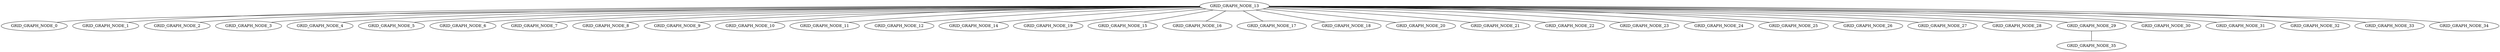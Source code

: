 graph GRID_GRAPH_BFS{
GRID_GRAPH_NODE_13 -- GRID_GRAPH_NODE_0;
GRID_GRAPH_NODE_13 -- GRID_GRAPH_NODE_1;
GRID_GRAPH_NODE_13 -- GRID_GRAPH_NODE_2;
GRID_GRAPH_NODE_13 -- GRID_GRAPH_NODE_3;
GRID_GRAPH_NODE_13 -- GRID_GRAPH_NODE_4;
GRID_GRAPH_NODE_13 -- GRID_GRAPH_NODE_5;
GRID_GRAPH_NODE_13 -- GRID_GRAPH_NODE_6;
GRID_GRAPH_NODE_13 -- GRID_GRAPH_NODE_7;
GRID_GRAPH_NODE_13 -- GRID_GRAPH_NODE_8;
GRID_GRAPH_NODE_13 -- GRID_GRAPH_NODE_9;
GRID_GRAPH_NODE_13 -- GRID_GRAPH_NODE_10;
GRID_GRAPH_NODE_13 -- GRID_GRAPH_NODE_11;
GRID_GRAPH_NODE_13 -- GRID_GRAPH_NODE_12;
GRID_GRAPH_NODE_13 -- GRID_GRAPH_NODE_14;
GRID_GRAPH_NODE_13 -- GRID_GRAPH_NODE_19;
GRID_GRAPH_NODE_13 -- GRID_GRAPH_NODE_15;
GRID_GRAPH_NODE_13 -- GRID_GRAPH_NODE_16;
GRID_GRAPH_NODE_13 -- GRID_GRAPH_NODE_17;
GRID_GRAPH_NODE_13 -- GRID_GRAPH_NODE_18;
GRID_GRAPH_NODE_13 -- GRID_GRAPH_NODE_20;
GRID_GRAPH_NODE_13 -- GRID_GRAPH_NODE_21;
GRID_GRAPH_NODE_13 -- GRID_GRAPH_NODE_22;
GRID_GRAPH_NODE_13 -- GRID_GRAPH_NODE_23;
GRID_GRAPH_NODE_13 -- GRID_GRAPH_NODE_24;
GRID_GRAPH_NODE_13 -- GRID_GRAPH_NODE_25;
GRID_GRAPH_NODE_13 -- GRID_GRAPH_NODE_26;
GRID_GRAPH_NODE_13 -- GRID_GRAPH_NODE_27;
GRID_GRAPH_NODE_13 -- GRID_GRAPH_NODE_28;
GRID_GRAPH_NODE_13 -- GRID_GRAPH_NODE_29;
GRID_GRAPH_NODE_13 -- GRID_GRAPH_NODE_30;
GRID_GRAPH_NODE_13 -- GRID_GRAPH_NODE_31;
GRID_GRAPH_NODE_13 -- GRID_GRAPH_NODE_32;
GRID_GRAPH_NODE_13 -- GRID_GRAPH_NODE_33;
GRID_GRAPH_NODE_13 -- GRID_GRAPH_NODE_34;
GRID_GRAPH_NODE_29 -- GRID_GRAPH_NODE_35;
}
